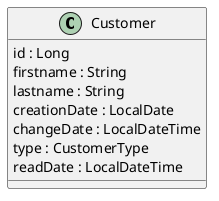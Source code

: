 @startuml
class Customer {
    id : Long
    firstname : String
    lastname : String
    creationDate : LocalDate
    changeDate : LocalDateTime
    type : CustomerType
    readDate : LocalDateTime
}
@enduml